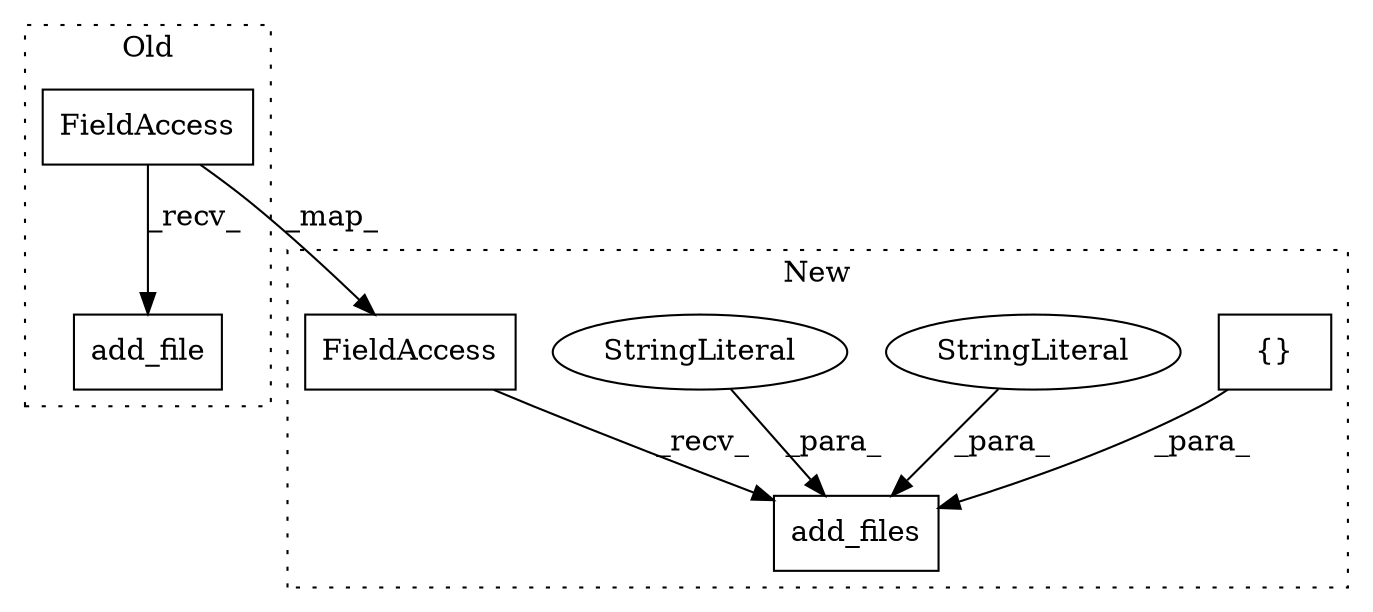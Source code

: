 digraph G {
subgraph cluster0 {
1 [label="add_file" a="32" s="9634,9724" l="9,1" shape="box"];
7 [label="FieldAccess" a="22" s="9603" l="30" shape="box"];
label = "Old";
style="dotted";
}
subgraph cluster1 {
2 [label="add_files" a="32" s="9652,9744" l="10,1" shape="box"];
3 [label="{}" a="4" s="9701,9743" l="1,1" shape="box"];
4 [label="StringLiteral" a="45" s="9662" l="17" shape="ellipse"];
5 [label="StringLiteral" a="45" s="9680" l="11" shape="ellipse"];
6 [label="FieldAccess" a="22" s="9621" l="30" shape="box"];
label = "New";
style="dotted";
}
3 -> 2 [label="_para_"];
4 -> 2 [label="_para_"];
5 -> 2 [label="_para_"];
6 -> 2 [label="_recv_"];
7 -> 6 [label="_map_"];
7 -> 1 [label="_recv_"];
}
